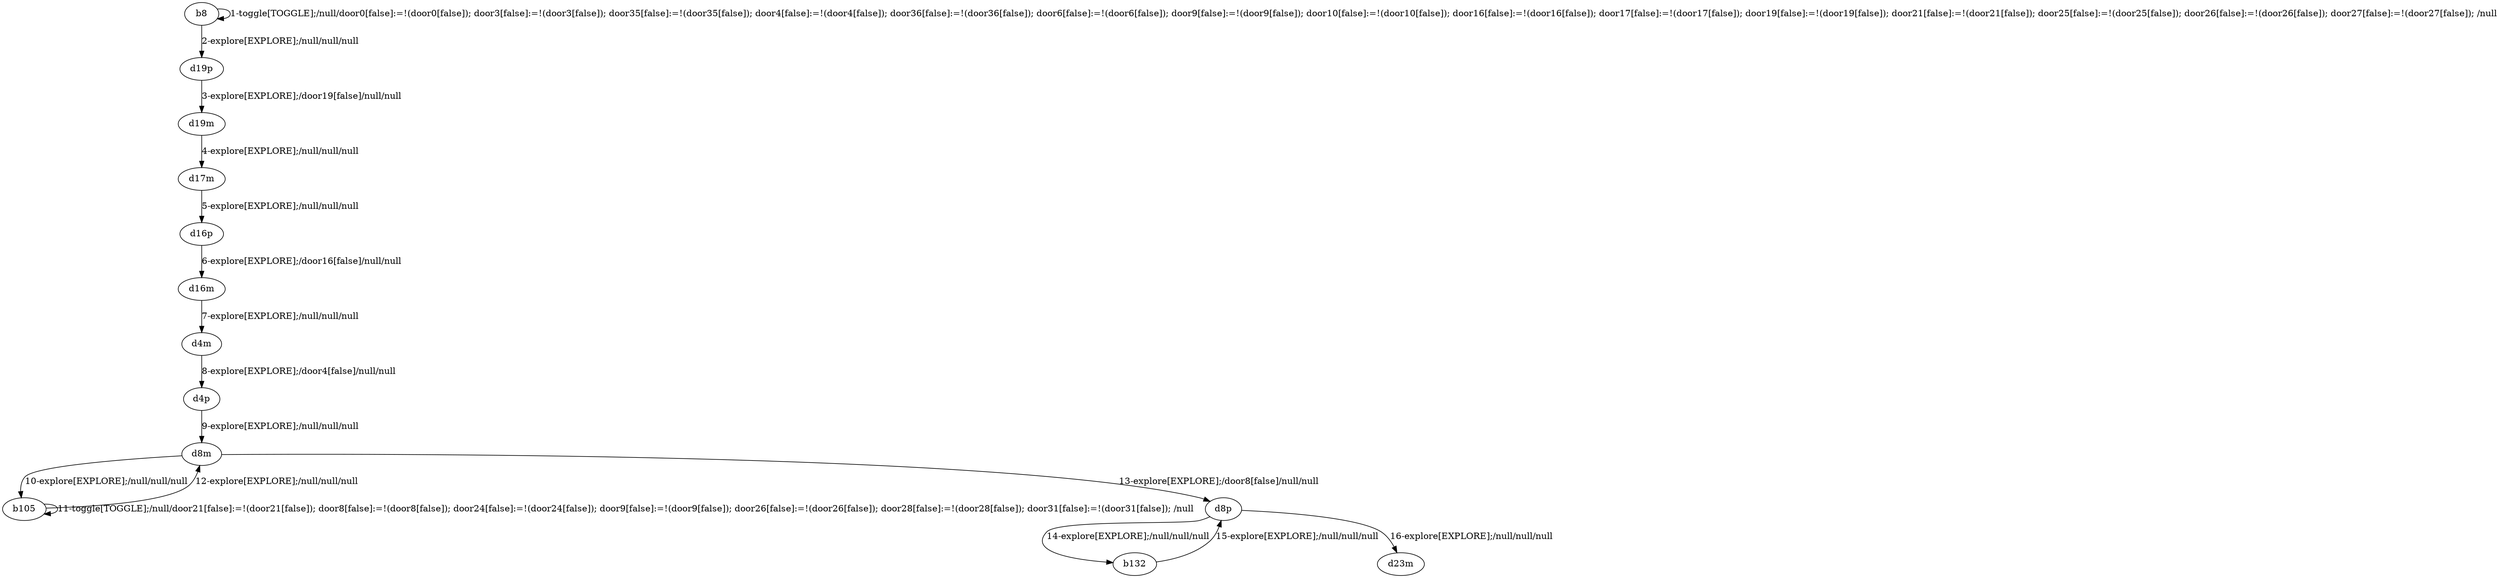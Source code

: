 # Total number of goals covered by this test: 3
# b132 --> d8p
# d8p --> b132
# d8p --> d23m

digraph g {
"b8" -> "b8" [label = "1-toggle[TOGGLE];/null/door0[false]:=!(door0[false]); door3[false]:=!(door3[false]); door35[false]:=!(door35[false]); door4[false]:=!(door4[false]); door36[false]:=!(door36[false]); door6[false]:=!(door6[false]); door9[false]:=!(door9[false]); door10[false]:=!(door10[false]); door16[false]:=!(door16[false]); door17[false]:=!(door17[false]); door19[false]:=!(door19[false]); door21[false]:=!(door21[false]); door25[false]:=!(door25[false]); door26[false]:=!(door26[false]); door27[false]:=!(door27[false]); /null"];
"b8" -> "d19p" [label = "2-explore[EXPLORE];/null/null/null"];
"d19p" -> "d19m" [label = "3-explore[EXPLORE];/door19[false]/null/null"];
"d19m" -> "d17m" [label = "4-explore[EXPLORE];/null/null/null"];
"d17m" -> "d16p" [label = "5-explore[EXPLORE];/null/null/null"];
"d16p" -> "d16m" [label = "6-explore[EXPLORE];/door16[false]/null/null"];
"d16m" -> "d4m" [label = "7-explore[EXPLORE];/null/null/null"];
"d4m" -> "d4p" [label = "8-explore[EXPLORE];/door4[false]/null/null"];
"d4p" -> "d8m" [label = "9-explore[EXPLORE];/null/null/null"];
"d8m" -> "b105" [label = "10-explore[EXPLORE];/null/null/null"];
"b105" -> "b105" [label = "11-toggle[TOGGLE];/null/door21[false]:=!(door21[false]); door8[false]:=!(door8[false]); door24[false]:=!(door24[false]); door9[false]:=!(door9[false]); door26[false]:=!(door26[false]); door28[false]:=!(door28[false]); door31[false]:=!(door31[false]); /null"];
"b105" -> "d8m" [label = "12-explore[EXPLORE];/null/null/null"];
"d8m" -> "d8p" [label = "13-explore[EXPLORE];/door8[false]/null/null"];
"d8p" -> "b132" [label = "14-explore[EXPLORE];/null/null/null"];
"b132" -> "d8p" [label = "15-explore[EXPLORE];/null/null/null"];
"d8p" -> "d23m" [label = "16-explore[EXPLORE];/null/null/null"];
}